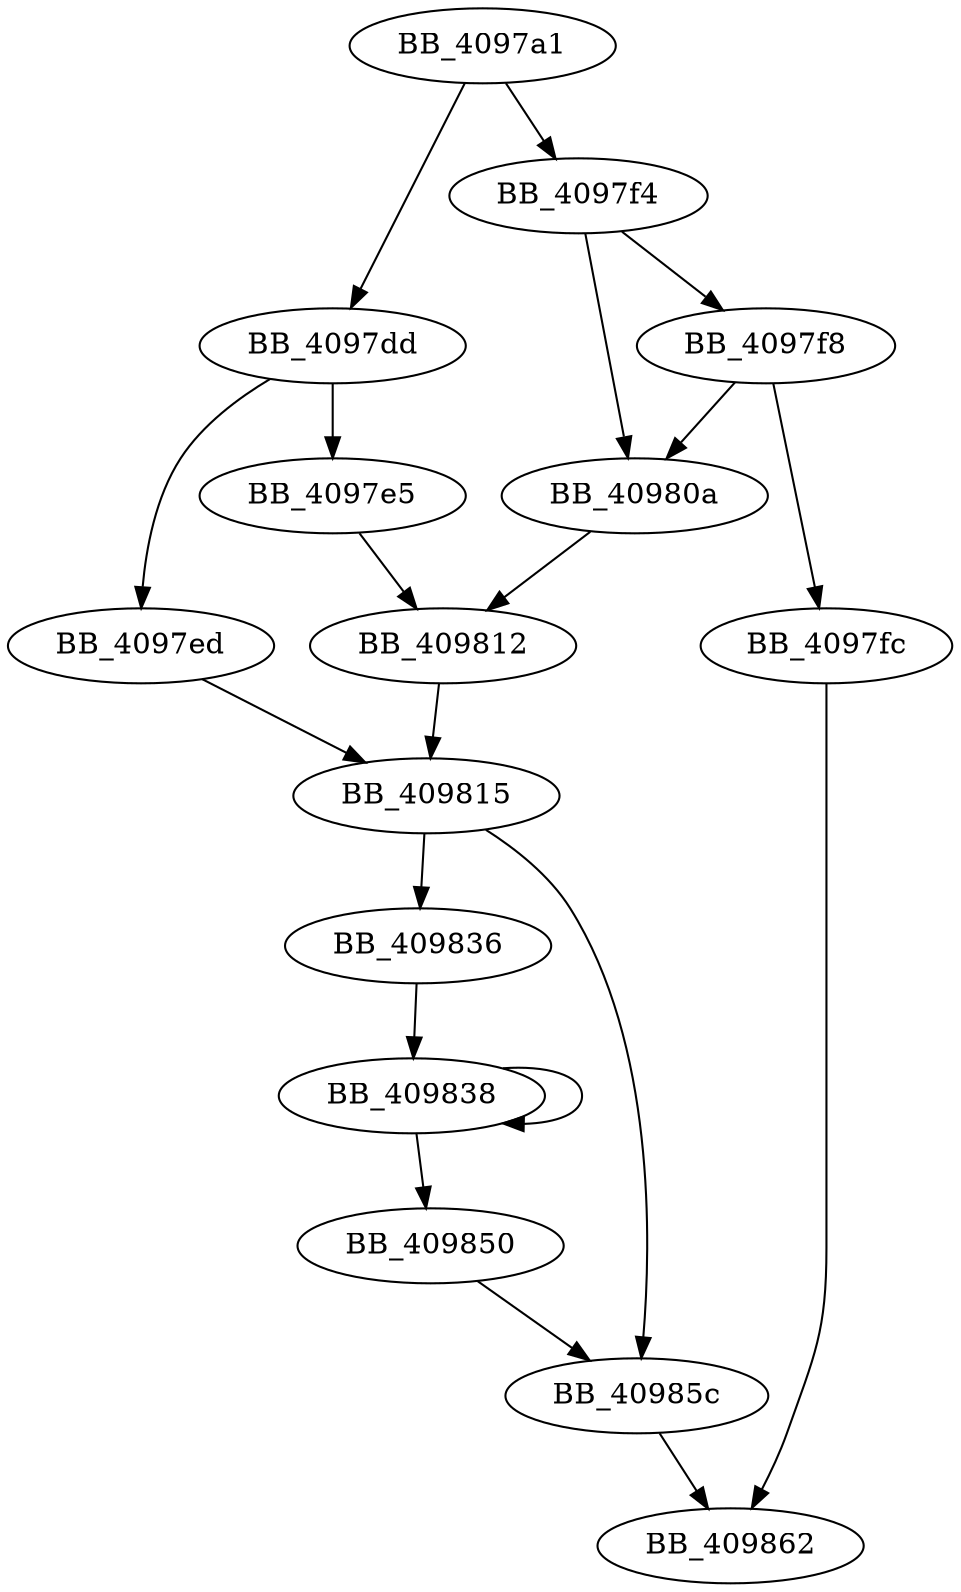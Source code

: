 DiGraph ___dtold{
BB_4097a1->BB_4097dd
BB_4097a1->BB_4097f4
BB_4097dd->BB_4097e5
BB_4097dd->BB_4097ed
BB_4097e5->BB_409812
BB_4097ed->BB_409815
BB_4097f4->BB_4097f8
BB_4097f4->BB_40980a
BB_4097f8->BB_4097fc
BB_4097f8->BB_40980a
BB_4097fc->BB_409862
BB_40980a->BB_409812
BB_409812->BB_409815
BB_409815->BB_409836
BB_409815->BB_40985c
BB_409836->BB_409838
BB_409838->BB_409838
BB_409838->BB_409850
BB_409850->BB_40985c
BB_40985c->BB_409862
}
